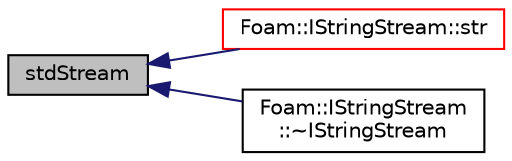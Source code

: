 digraph "stdStream"
{
  bgcolor="transparent";
  edge [fontname="Helvetica",fontsize="10",labelfontname="Helvetica",labelfontsize="10"];
  node [fontname="Helvetica",fontsize="10",shape=record];
  rankdir="LR";
  Node1 [label="stdStream",height=0.2,width=0.4,color="black", fillcolor="grey75", style="filled", fontcolor="black"];
  Node1 -> Node2 [dir="back",color="midnightblue",fontsize="10",style="solid",fontname="Helvetica"];
  Node2 [label="Foam::IStringStream::str",height=0.2,width=0.4,color="red",URL="$a01192.html#a0bd251dfecae718a4c1568eb3d660697",tooltip="Return the string. "];
  Node1 -> Node3 [dir="back",color="midnightblue",fontsize="10",style="solid",fontname="Helvetica"];
  Node3 [label="Foam::IStringStream\l::~IStringStream",height=0.2,width=0.4,color="black",URL="$a01192.html#a261d88e17cd7f459bfd884057aae65ef",tooltip="Destructor. "];
}
